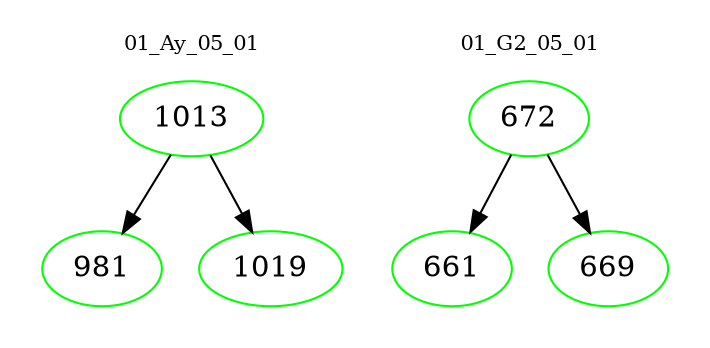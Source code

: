 digraph{
subgraph cluster_0 {
color = white
label = "01_Ay_05_01";
fontsize=10;
T0_1013 [label="1013", color="green"]
T0_1013 -> T0_981 [color="black"]
T0_981 [label="981", color="green"]
T0_1013 -> T0_1019 [color="black"]
T0_1019 [label="1019", color="green"]
}
subgraph cluster_1 {
color = white
label = "01_G2_05_01";
fontsize=10;
T1_672 [label="672", color="green"]
T1_672 -> T1_661 [color="black"]
T1_661 [label="661", color="green"]
T1_672 -> T1_669 [color="black"]
T1_669 [label="669", color="green"]
}
}
